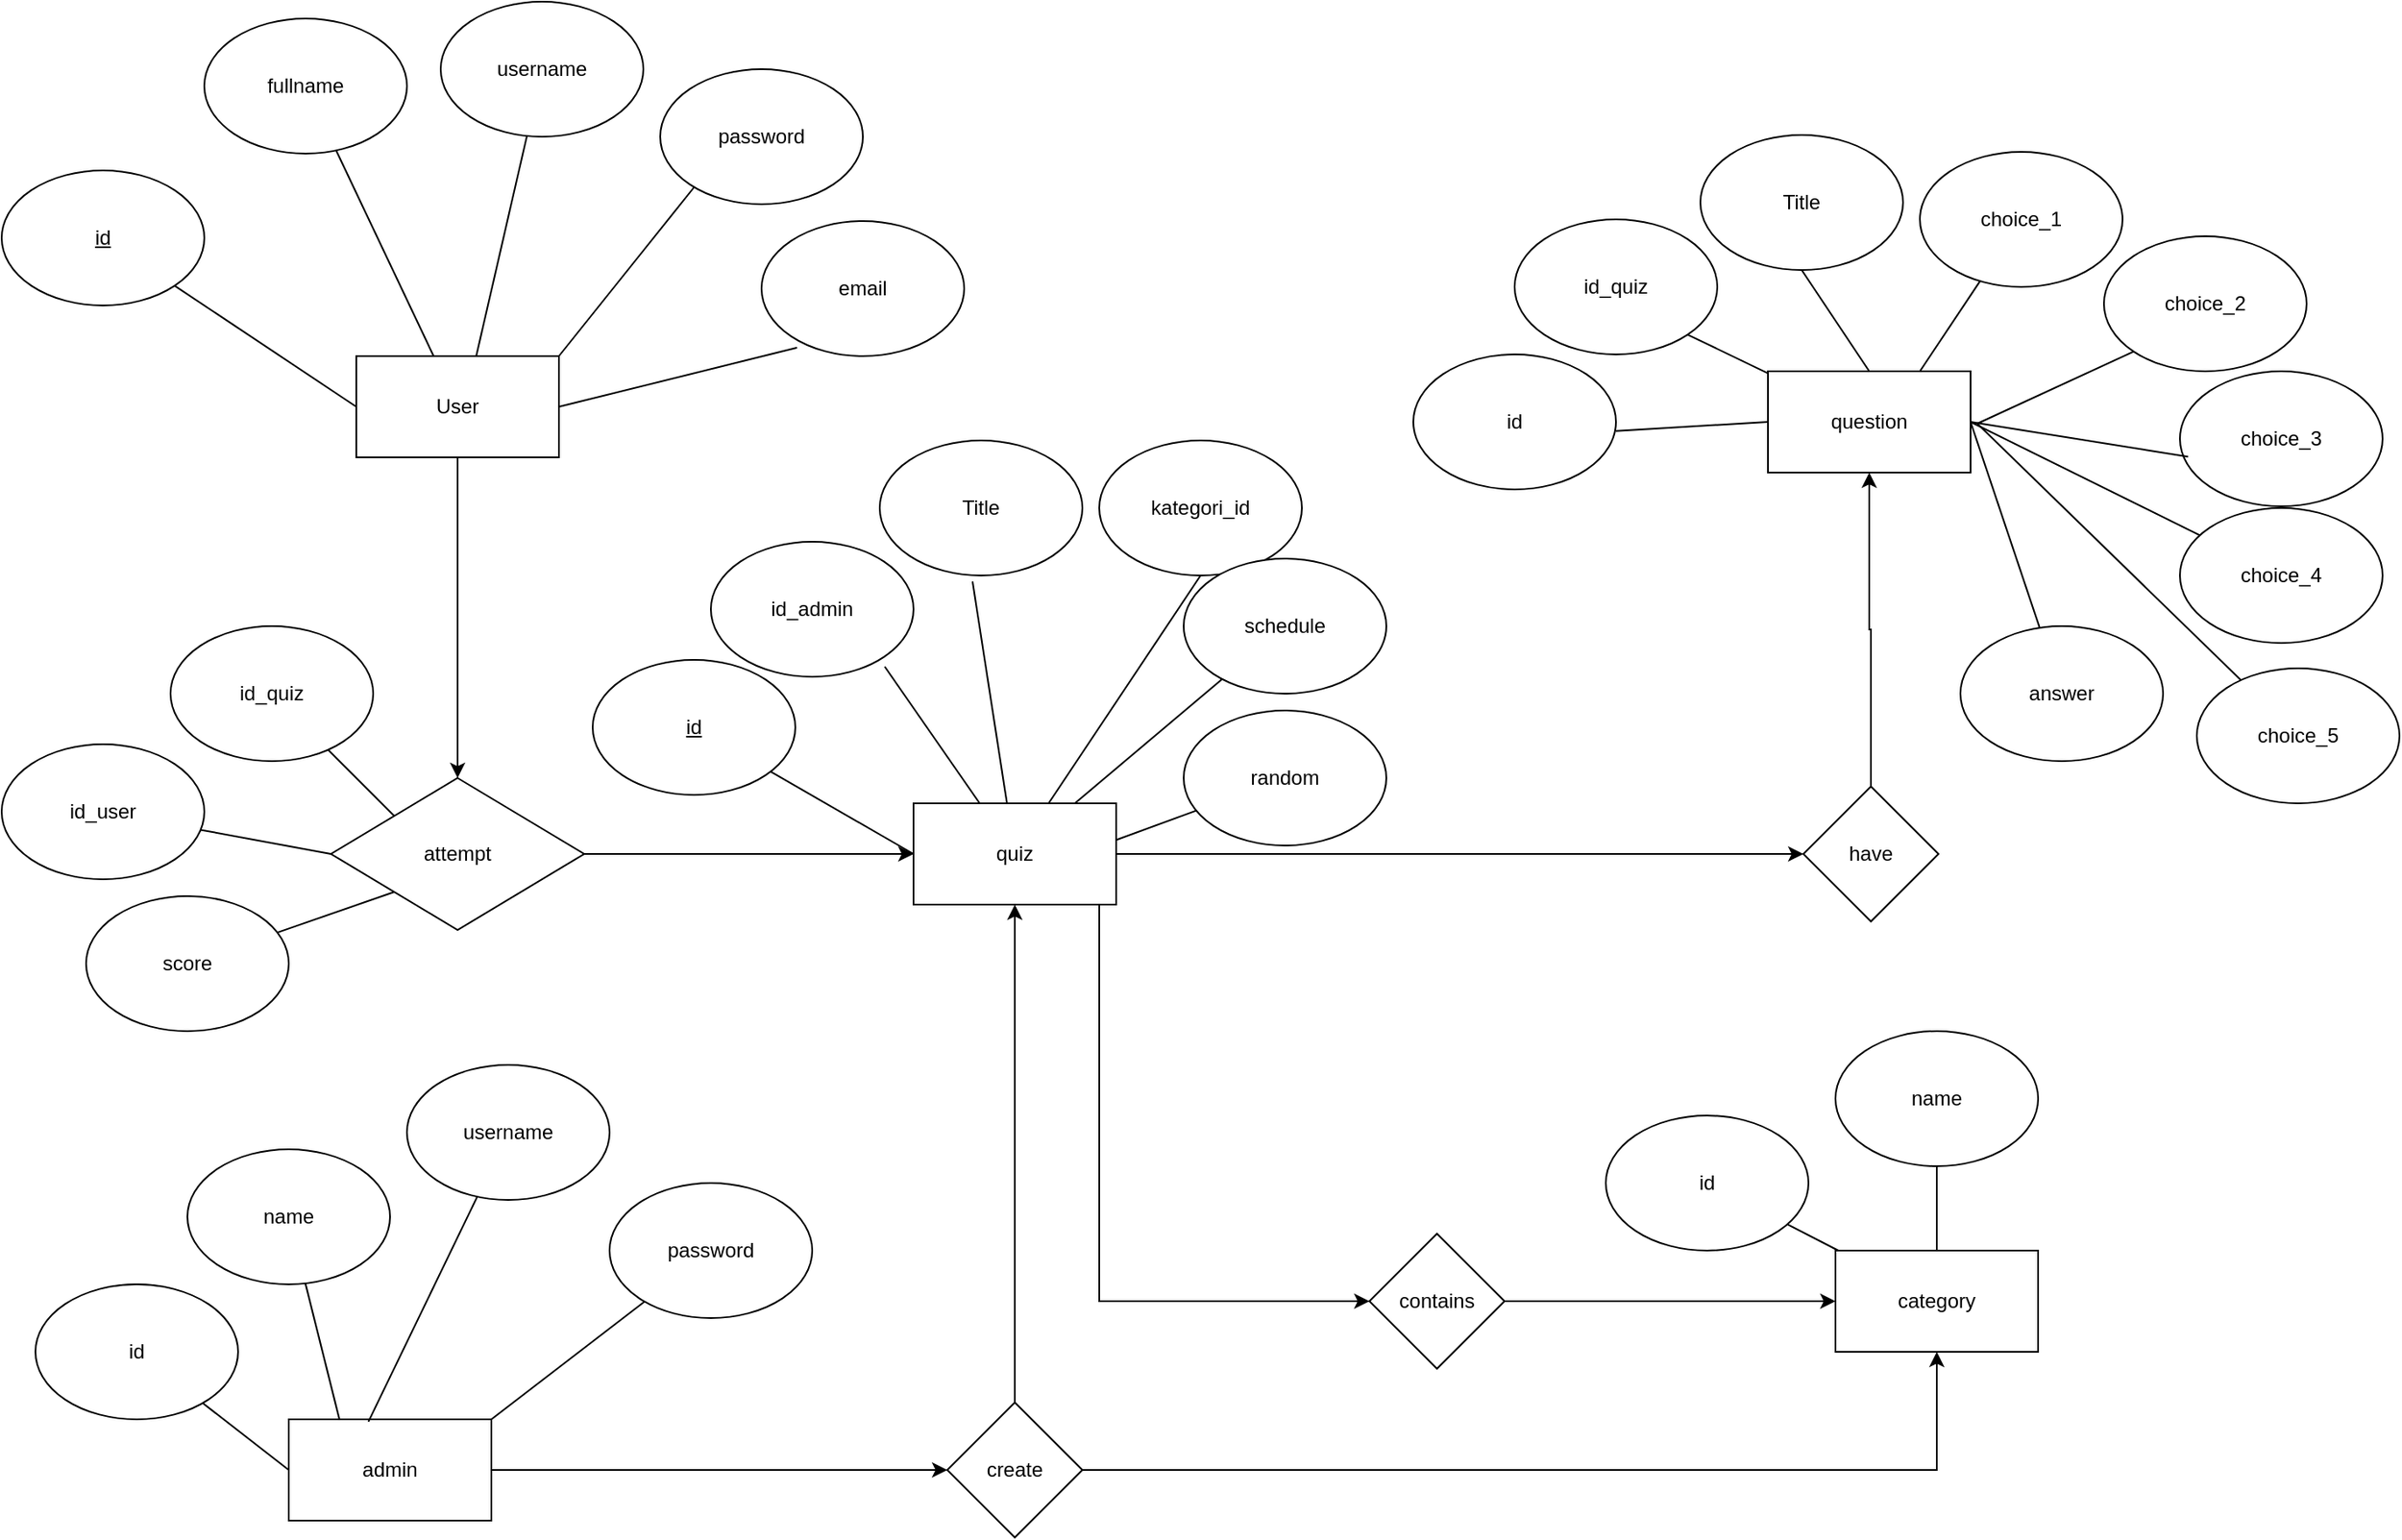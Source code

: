 <mxfile version="24.0.1" type="device">
  <diagram name="Page-1" id="Qb6bMSQEW6Jbz9eqjURc">
    <mxGraphModel dx="1687" dy="868" grid="1" gridSize="10" guides="1" tooltips="1" connect="1" arrows="1" fold="1" page="1" pageScale="1" pageWidth="850" pageHeight="1100" math="0" shadow="0">
      <root>
        <mxCell id="0" />
        <mxCell id="1" parent="0" />
        <mxCell id="EavETX-BDon8GQSfiyvn-32" style="edgeStyle=orthogonalEdgeStyle;rounded=0;orthogonalLoop=1;jettySize=auto;html=1;" edge="1" parent="1" source="EavETX-BDon8GQSfiyvn-1" target="EavETX-BDon8GQSfiyvn-31">
          <mxGeometry relative="1" as="geometry" />
        </mxCell>
        <mxCell id="EavETX-BDon8GQSfiyvn-1" value="User" style="rounded=0;whiteSpace=wrap;html=1;" vertex="1" parent="1">
          <mxGeometry x="240" y="210" width="120" height="60" as="geometry" />
        </mxCell>
        <mxCell id="EavETX-BDon8GQSfiyvn-2" value="id" style="ellipse;whiteSpace=wrap;html=1;fontStyle=4" vertex="1" parent="1">
          <mxGeometry x="30" y="100" width="120" height="80" as="geometry" />
        </mxCell>
        <mxCell id="EavETX-BDon8GQSfiyvn-3" value="fullname" style="ellipse;whiteSpace=wrap;html=1;" vertex="1" parent="1">
          <mxGeometry x="150" y="10" width="120" height="80" as="geometry" />
        </mxCell>
        <mxCell id="EavETX-BDon8GQSfiyvn-6" value="username" style="ellipse;whiteSpace=wrap;html=1;" vertex="1" parent="1">
          <mxGeometry x="290" width="120" height="80" as="geometry" />
        </mxCell>
        <mxCell id="EavETX-BDon8GQSfiyvn-7" value="password" style="ellipse;whiteSpace=wrap;html=1;" vertex="1" parent="1">
          <mxGeometry x="420" y="40" width="120" height="80" as="geometry" />
        </mxCell>
        <mxCell id="EavETX-BDon8GQSfiyvn-8" value="email" style="ellipse;whiteSpace=wrap;html=1;" vertex="1" parent="1">
          <mxGeometry x="480" y="130" width="120" height="80" as="geometry" />
        </mxCell>
        <mxCell id="EavETX-BDon8GQSfiyvn-11" value="" style="endArrow=none;html=1;rounded=0;" edge="1" parent="1" target="EavETX-BDon8GQSfiyvn-7">
          <mxGeometry width="50" height="50" relative="1" as="geometry">
            <mxPoint x="360" y="210" as="sourcePoint" />
            <mxPoint x="330" y="220" as="targetPoint" />
            <Array as="points">
              <mxPoint x="440" y="110" />
            </Array>
          </mxGeometry>
        </mxCell>
        <mxCell id="EavETX-BDon8GQSfiyvn-12" value="" style="endArrow=none;html=1;rounded=0;entryX=0.175;entryY=0.938;entryDx=0;entryDy=0;entryPerimeter=0;exitX=1;exitY=0.5;exitDx=0;exitDy=0;" edge="1" parent="1" source="EavETX-BDon8GQSfiyvn-1" target="EavETX-BDon8GQSfiyvn-8">
          <mxGeometry width="50" height="50" relative="1" as="geometry">
            <mxPoint x="280" y="270" as="sourcePoint" />
            <mxPoint x="330" y="220" as="targetPoint" />
          </mxGeometry>
        </mxCell>
        <mxCell id="EavETX-BDon8GQSfiyvn-13" value="" style="endArrow=none;html=1;rounded=0;exitX=0.592;exitY=0;exitDx=0;exitDy=0;exitPerimeter=0;" edge="1" parent="1" source="EavETX-BDon8GQSfiyvn-1" target="EavETX-BDon8GQSfiyvn-6">
          <mxGeometry width="50" height="50" relative="1" as="geometry">
            <mxPoint x="280" y="270" as="sourcePoint" />
            <mxPoint x="330" y="220" as="targetPoint" />
          </mxGeometry>
        </mxCell>
        <mxCell id="EavETX-BDon8GQSfiyvn-14" value="" style="endArrow=none;html=1;rounded=0;" edge="1" parent="1" source="EavETX-BDon8GQSfiyvn-1" target="EavETX-BDon8GQSfiyvn-3">
          <mxGeometry width="50" height="50" relative="1" as="geometry">
            <mxPoint x="280" y="270" as="sourcePoint" />
            <mxPoint x="330" y="220" as="targetPoint" />
          </mxGeometry>
        </mxCell>
        <mxCell id="EavETX-BDon8GQSfiyvn-15" value="" style="endArrow=none;html=1;rounded=0;" edge="1" parent="1" target="EavETX-BDon8GQSfiyvn-2">
          <mxGeometry width="50" height="50" relative="1" as="geometry">
            <mxPoint x="240" y="240" as="sourcePoint" />
            <mxPoint x="330" y="220" as="targetPoint" />
          </mxGeometry>
        </mxCell>
        <mxCell id="EavETX-BDon8GQSfiyvn-50" style="edgeStyle=orthogonalEdgeStyle;rounded=0;orthogonalLoop=1;jettySize=auto;html=1;entryX=0;entryY=0.5;entryDx=0;entryDy=0;" edge="1" parent="1" source="EavETX-BDon8GQSfiyvn-16" target="EavETX-BDon8GQSfiyvn-46">
          <mxGeometry relative="1" as="geometry" />
        </mxCell>
        <mxCell id="EavETX-BDon8GQSfiyvn-57" style="edgeStyle=orthogonalEdgeStyle;rounded=0;orthogonalLoop=1;jettySize=auto;html=1;" edge="1" parent="1" source="EavETX-BDon8GQSfiyvn-16" target="EavETX-BDon8GQSfiyvn-56">
          <mxGeometry relative="1" as="geometry">
            <Array as="points">
              <mxPoint x="680" y="770" />
            </Array>
          </mxGeometry>
        </mxCell>
        <mxCell id="EavETX-BDon8GQSfiyvn-16" value="quiz" style="rounded=0;whiteSpace=wrap;html=1;" vertex="1" parent="1">
          <mxGeometry x="570" y="475" width="120" height="60" as="geometry" />
        </mxCell>
        <mxCell id="EavETX-BDon8GQSfiyvn-17" value="id" style="ellipse;whiteSpace=wrap;html=1;fontStyle=4" vertex="1" parent="1">
          <mxGeometry x="380" y="390" width="120" height="80" as="geometry" />
        </mxCell>
        <mxCell id="EavETX-BDon8GQSfiyvn-19" value="id_admin" style="ellipse;whiteSpace=wrap;html=1;" vertex="1" parent="1">
          <mxGeometry x="450" y="320" width="120" height="80" as="geometry" />
        </mxCell>
        <mxCell id="EavETX-BDon8GQSfiyvn-20" value="Title" style="ellipse;whiteSpace=wrap;html=1;" vertex="1" parent="1">
          <mxGeometry x="550" y="260" width="120" height="80" as="geometry" />
        </mxCell>
        <mxCell id="EavETX-BDon8GQSfiyvn-22" value="kategori_id" style="ellipse;whiteSpace=wrap;html=1;" vertex="1" parent="1">
          <mxGeometry x="680" y="260" width="120" height="80" as="geometry" />
        </mxCell>
        <mxCell id="EavETX-BDon8GQSfiyvn-23" value="schedule" style="ellipse;whiteSpace=wrap;html=1;" vertex="1" parent="1">
          <mxGeometry x="730" y="330" width="120" height="80" as="geometry" />
        </mxCell>
        <mxCell id="EavETX-BDon8GQSfiyvn-24" value="random" style="ellipse;whiteSpace=wrap;html=1;" vertex="1" parent="1">
          <mxGeometry x="730" y="420" width="120" height="80" as="geometry" />
        </mxCell>
        <mxCell id="EavETX-BDon8GQSfiyvn-25" value="" style="endArrow=none;html=1;rounded=0;" edge="1" parent="1" source="EavETX-BDon8GQSfiyvn-16" target="EavETX-BDon8GQSfiyvn-23">
          <mxGeometry width="50" height="50" relative="1" as="geometry">
            <mxPoint x="510" y="380" as="sourcePoint" />
            <mxPoint x="560" y="330" as="targetPoint" />
          </mxGeometry>
        </mxCell>
        <mxCell id="EavETX-BDon8GQSfiyvn-26" value="" style="endArrow=none;html=1;rounded=0;entryX=0.5;entryY=1;entryDx=0;entryDy=0;" edge="1" parent="1" source="EavETX-BDon8GQSfiyvn-16" target="EavETX-BDon8GQSfiyvn-22">
          <mxGeometry width="50" height="50" relative="1" as="geometry">
            <mxPoint x="510" y="380" as="sourcePoint" />
            <mxPoint x="560" y="330" as="targetPoint" />
          </mxGeometry>
        </mxCell>
        <mxCell id="EavETX-BDon8GQSfiyvn-27" value="" style="endArrow=none;html=1;rounded=0;exitX=0.858;exitY=0.925;exitDx=0;exitDy=0;exitPerimeter=0;" edge="1" parent="1" source="EavETX-BDon8GQSfiyvn-19" target="EavETX-BDon8GQSfiyvn-16">
          <mxGeometry width="50" height="50" relative="1" as="geometry">
            <mxPoint x="510" y="380" as="sourcePoint" />
            <mxPoint x="560" y="330" as="targetPoint" />
          </mxGeometry>
        </mxCell>
        <mxCell id="EavETX-BDon8GQSfiyvn-28" value="" style="endArrow=none;html=1;rounded=0;entryX=0.458;entryY=1.045;entryDx=0;entryDy=0;entryPerimeter=0;" edge="1" parent="1" source="EavETX-BDon8GQSfiyvn-16" target="EavETX-BDon8GQSfiyvn-20">
          <mxGeometry width="50" height="50" relative="1" as="geometry">
            <mxPoint x="510" y="380" as="sourcePoint" />
            <mxPoint x="550" y="340" as="targetPoint" />
          </mxGeometry>
        </mxCell>
        <mxCell id="EavETX-BDon8GQSfiyvn-29" value="" style="endArrow=none;html=1;rounded=0;exitX=0;exitY=0.5;exitDx=0;exitDy=0;" edge="1" parent="1" source="EavETX-BDon8GQSfiyvn-16" target="EavETX-BDon8GQSfiyvn-17">
          <mxGeometry width="50" height="50" relative="1" as="geometry">
            <mxPoint x="510" y="380" as="sourcePoint" />
            <mxPoint x="560" y="330" as="targetPoint" />
          </mxGeometry>
        </mxCell>
        <mxCell id="EavETX-BDon8GQSfiyvn-30" value="" style="endArrow=none;html=1;rounded=0;exitX=1.002;exitY=0.36;exitDx=0;exitDy=0;exitPerimeter=0;" edge="1" parent="1" source="EavETX-BDon8GQSfiyvn-16" target="EavETX-BDon8GQSfiyvn-24">
          <mxGeometry width="50" height="50" relative="1" as="geometry">
            <mxPoint x="673" y="480" as="sourcePoint" />
            <mxPoint x="759" y="419" as="targetPoint" />
          </mxGeometry>
        </mxCell>
        <mxCell id="EavETX-BDon8GQSfiyvn-33" style="edgeStyle=orthogonalEdgeStyle;rounded=0;orthogonalLoop=1;jettySize=auto;html=1;" edge="1" parent="1" source="EavETX-BDon8GQSfiyvn-31" target="EavETX-BDon8GQSfiyvn-16">
          <mxGeometry relative="1" as="geometry" />
        </mxCell>
        <mxCell id="EavETX-BDon8GQSfiyvn-31" value="&lt;div&gt;attempt&lt;/div&gt;" style="rhombus;whiteSpace=wrap;html=1;" vertex="1" parent="1">
          <mxGeometry x="225" y="460" width="150" height="90" as="geometry" />
        </mxCell>
        <mxCell id="EavETX-BDon8GQSfiyvn-34" value="question" style="rounded=0;whiteSpace=wrap;html=1;" vertex="1" parent="1">
          <mxGeometry x="1076" y="219" width="120" height="60" as="geometry" />
        </mxCell>
        <mxCell id="EavETX-BDon8GQSfiyvn-35" value="id" style="ellipse;whiteSpace=wrap;html=1;" vertex="1" parent="1">
          <mxGeometry x="866" y="209" width="120" height="80" as="geometry" />
        </mxCell>
        <mxCell id="EavETX-BDon8GQSfiyvn-36" value="id_quiz" style="ellipse;whiteSpace=wrap;html=1;" vertex="1" parent="1">
          <mxGeometry x="926" y="129" width="120" height="80" as="geometry" />
        </mxCell>
        <mxCell id="EavETX-BDon8GQSfiyvn-37" value="Title" style="ellipse;whiteSpace=wrap;html=1;" vertex="1" parent="1">
          <mxGeometry x="1036" y="79" width="120" height="80" as="geometry" />
        </mxCell>
        <mxCell id="EavETX-BDon8GQSfiyvn-38" value="choice_1" style="ellipse;whiteSpace=wrap;html=1;" vertex="1" parent="1">
          <mxGeometry x="1166" y="89" width="120" height="80" as="geometry" />
        </mxCell>
        <mxCell id="EavETX-BDon8GQSfiyvn-39" value="answer" style="ellipse;whiteSpace=wrap;html=1;" vertex="1" parent="1">
          <mxGeometry x="1190" y="370" width="120" height="80" as="geometry" />
        </mxCell>
        <mxCell id="EavETX-BDon8GQSfiyvn-40" value="" style="endArrow=none;html=1;rounded=0;exitX=0.5;exitY=0;exitDx=0;exitDy=0;entryX=0.5;entryY=1;entryDx=0;entryDy=0;" edge="1" parent="1" source="EavETX-BDon8GQSfiyvn-34" target="EavETX-BDon8GQSfiyvn-37">
          <mxGeometry width="50" height="50" relative="1" as="geometry">
            <mxPoint x="1166" y="89" as="sourcePoint" />
            <mxPoint x="1216" y="39" as="targetPoint" />
          </mxGeometry>
        </mxCell>
        <mxCell id="EavETX-BDon8GQSfiyvn-41" value="" style="endArrow=none;html=1;rounded=0;exitX=0.75;exitY=0;exitDx=0;exitDy=0;" edge="1" parent="1" source="EavETX-BDon8GQSfiyvn-34" target="EavETX-BDon8GQSfiyvn-38">
          <mxGeometry width="50" height="50" relative="1" as="geometry">
            <mxPoint x="1146" y="229" as="sourcePoint" />
            <mxPoint x="1106" y="169" as="targetPoint" />
          </mxGeometry>
        </mxCell>
        <mxCell id="EavETX-BDon8GQSfiyvn-42" value="" style="endArrow=none;html=1;rounded=0;exitX=1;exitY=0.5;exitDx=0;exitDy=0;" edge="1" parent="1" source="EavETX-BDon8GQSfiyvn-34" target="EavETX-BDon8GQSfiyvn-39">
          <mxGeometry width="50" height="50" relative="1" as="geometry">
            <mxPoint x="1176" y="229" as="sourcePoint" />
            <mxPoint x="1212" y="176" as="targetPoint" />
          </mxGeometry>
        </mxCell>
        <mxCell id="EavETX-BDon8GQSfiyvn-43" value="" style="endArrow=none;html=1;rounded=0;exitX=1;exitY=1;exitDx=0;exitDy=0;" edge="1" parent="1" source="EavETX-BDon8GQSfiyvn-36" target="EavETX-BDon8GQSfiyvn-34">
          <mxGeometry width="50" height="50" relative="1" as="geometry">
            <mxPoint x="1206" y="259" as="sourcePoint" />
            <mxPoint x="1251" y="245" as="targetPoint" />
          </mxGeometry>
        </mxCell>
        <mxCell id="EavETX-BDon8GQSfiyvn-44" value="" style="endArrow=none;html=1;rounded=0;exitX=1;exitY=0.567;exitDx=0;exitDy=0;entryX=0;entryY=0.5;entryDx=0;entryDy=0;exitPerimeter=0;" edge="1" parent="1" source="EavETX-BDon8GQSfiyvn-35" target="EavETX-BDon8GQSfiyvn-34">
          <mxGeometry width="50" height="50" relative="1" as="geometry">
            <mxPoint x="1038" y="207" as="sourcePoint" />
            <mxPoint x="1086" y="230" as="targetPoint" />
          </mxGeometry>
        </mxCell>
        <mxCell id="EavETX-BDon8GQSfiyvn-48" style="edgeStyle=orthogonalEdgeStyle;rounded=0;orthogonalLoop=1;jettySize=auto;html=1;entryX=0.5;entryY=1;entryDx=0;entryDy=0;" edge="1" parent="1" source="EavETX-BDon8GQSfiyvn-46" target="EavETX-BDon8GQSfiyvn-34">
          <mxGeometry relative="1" as="geometry" />
        </mxCell>
        <mxCell id="EavETX-BDon8GQSfiyvn-46" value="have" style="rhombus;whiteSpace=wrap;html=1;" vertex="1" parent="1">
          <mxGeometry x="1097" y="465" width="80" height="80" as="geometry" />
        </mxCell>
        <mxCell id="EavETX-BDon8GQSfiyvn-51" value="choice_2" style="ellipse;whiteSpace=wrap;html=1;" vertex="1" parent="1">
          <mxGeometry x="1275" y="139" width="120" height="80" as="geometry" />
        </mxCell>
        <mxCell id="EavETX-BDon8GQSfiyvn-52" value="choice_3" style="ellipse;whiteSpace=wrap;html=1;" vertex="1" parent="1">
          <mxGeometry x="1320" y="219" width="120" height="80" as="geometry" />
        </mxCell>
        <mxCell id="EavETX-BDon8GQSfiyvn-53" value="choice_4" style="ellipse;whiteSpace=wrap;html=1;" vertex="1" parent="1">
          <mxGeometry x="1320" y="300" width="120" height="80" as="geometry" />
        </mxCell>
        <mxCell id="EavETX-BDon8GQSfiyvn-54" value="choice_5" style="ellipse;whiteSpace=wrap;html=1;" vertex="1" parent="1">
          <mxGeometry x="1330" y="395" width="120" height="80" as="geometry" />
        </mxCell>
        <mxCell id="EavETX-BDon8GQSfiyvn-59" style="edgeStyle=orthogonalEdgeStyle;rounded=0;orthogonalLoop=1;jettySize=auto;html=1;" edge="1" parent="1" source="EavETX-BDon8GQSfiyvn-56" target="EavETX-BDon8GQSfiyvn-58">
          <mxGeometry relative="1" as="geometry" />
        </mxCell>
        <mxCell id="EavETX-BDon8GQSfiyvn-56" value="contains" style="rhombus;whiteSpace=wrap;html=1;" vertex="1" parent="1">
          <mxGeometry x="840" y="730" width="80" height="80" as="geometry" />
        </mxCell>
        <mxCell id="EavETX-BDon8GQSfiyvn-58" value="category" style="rounded=0;whiteSpace=wrap;html=1;" vertex="1" parent="1">
          <mxGeometry x="1116" y="740" width="120" height="60" as="geometry" />
        </mxCell>
        <mxCell id="EavETX-BDon8GQSfiyvn-60" value="id" style="ellipse;whiteSpace=wrap;html=1;" vertex="1" parent="1">
          <mxGeometry x="980" y="660" width="120" height="80" as="geometry" />
        </mxCell>
        <mxCell id="EavETX-BDon8GQSfiyvn-61" value="name" style="ellipse;whiteSpace=wrap;html=1;" vertex="1" parent="1">
          <mxGeometry x="1116" y="610" width="120" height="80" as="geometry" />
        </mxCell>
        <mxCell id="EavETX-BDon8GQSfiyvn-62" value="" style="endArrow=none;html=1;rounded=0;" edge="1" parent="1" source="EavETX-BDon8GQSfiyvn-58" target="EavETX-BDon8GQSfiyvn-60">
          <mxGeometry width="50" height="50" relative="1" as="geometry">
            <mxPoint x="1170" y="600" as="sourcePoint" />
            <mxPoint x="1220" y="550" as="targetPoint" />
          </mxGeometry>
        </mxCell>
        <mxCell id="EavETX-BDon8GQSfiyvn-63" value="" style="endArrow=none;html=1;rounded=0;entryX=0.5;entryY=1;entryDx=0;entryDy=0;" edge="1" parent="1" source="EavETX-BDon8GQSfiyvn-58" target="EavETX-BDon8GQSfiyvn-61">
          <mxGeometry width="50" height="50" relative="1" as="geometry">
            <mxPoint x="1128" y="750" as="sourcePoint" />
            <mxPoint x="1098" y="734" as="targetPoint" />
          </mxGeometry>
        </mxCell>
        <mxCell id="EavETX-BDon8GQSfiyvn-67" style="edgeStyle=orthogonalEdgeStyle;rounded=0;orthogonalLoop=1;jettySize=auto;html=1;" edge="1" parent="1" source="EavETX-BDon8GQSfiyvn-64" target="EavETX-BDon8GQSfiyvn-65">
          <mxGeometry relative="1" as="geometry" />
        </mxCell>
        <mxCell id="EavETX-BDon8GQSfiyvn-64" value="admin" style="rounded=0;whiteSpace=wrap;html=1;" vertex="1" parent="1">
          <mxGeometry x="200" y="840" width="120" height="60" as="geometry" />
        </mxCell>
        <mxCell id="EavETX-BDon8GQSfiyvn-66" style="edgeStyle=orthogonalEdgeStyle;rounded=0;orthogonalLoop=1;jettySize=auto;html=1;" edge="1" parent="1" source="EavETX-BDon8GQSfiyvn-65" target="EavETX-BDon8GQSfiyvn-16">
          <mxGeometry relative="1" as="geometry" />
        </mxCell>
        <mxCell id="EavETX-BDon8GQSfiyvn-68" style="edgeStyle=orthogonalEdgeStyle;rounded=0;orthogonalLoop=1;jettySize=auto;html=1;entryX=0.5;entryY=1;entryDx=0;entryDy=0;" edge="1" parent="1" source="EavETX-BDon8GQSfiyvn-65" target="EavETX-BDon8GQSfiyvn-58">
          <mxGeometry relative="1" as="geometry" />
        </mxCell>
        <mxCell id="EavETX-BDon8GQSfiyvn-65" value="create" style="rhombus;whiteSpace=wrap;html=1;" vertex="1" parent="1">
          <mxGeometry x="590" y="830" width="80" height="80" as="geometry" />
        </mxCell>
        <mxCell id="EavETX-BDon8GQSfiyvn-69" value="id" style="ellipse;whiteSpace=wrap;html=1;" vertex="1" parent="1">
          <mxGeometry x="50" y="760" width="120" height="80" as="geometry" />
        </mxCell>
        <mxCell id="EavETX-BDon8GQSfiyvn-70" value="name" style="ellipse;whiteSpace=wrap;html=1;" vertex="1" parent="1">
          <mxGeometry x="140" y="680" width="120" height="80" as="geometry" />
        </mxCell>
        <mxCell id="EavETX-BDon8GQSfiyvn-71" value="username" style="ellipse;whiteSpace=wrap;html=1;" vertex="1" parent="1">
          <mxGeometry x="270" y="630" width="120" height="80" as="geometry" />
        </mxCell>
        <mxCell id="EavETX-BDon8GQSfiyvn-72" value="password" style="ellipse;whiteSpace=wrap;html=1;" vertex="1" parent="1">
          <mxGeometry x="390" y="700" width="120" height="80" as="geometry" />
        </mxCell>
        <mxCell id="EavETX-BDon8GQSfiyvn-73" value="" style="endArrow=none;html=1;rounded=0;exitX=0.393;exitY=0.024;exitDx=0;exitDy=0;exitPerimeter=0;" edge="1" parent="1" source="EavETX-BDon8GQSfiyvn-64" target="EavETX-BDon8GQSfiyvn-71">
          <mxGeometry width="50" height="50" relative="1" as="geometry">
            <mxPoint x="580" y="640" as="sourcePoint" />
            <mxPoint x="630" y="590" as="targetPoint" />
          </mxGeometry>
        </mxCell>
        <mxCell id="EavETX-BDon8GQSfiyvn-74" value="" style="endArrow=none;html=1;rounded=0;exitX=1;exitY=0;exitDx=0;exitDy=0;" edge="1" parent="1" source="EavETX-BDon8GQSfiyvn-64" target="EavETX-BDon8GQSfiyvn-72">
          <mxGeometry width="50" height="50" relative="1" as="geometry">
            <mxPoint x="580" y="640" as="sourcePoint" />
            <mxPoint x="630" y="590" as="targetPoint" />
          </mxGeometry>
        </mxCell>
        <mxCell id="EavETX-BDon8GQSfiyvn-75" value="" style="endArrow=none;html=1;rounded=0;exitX=0.25;exitY=0;exitDx=0;exitDy=0;" edge="1" parent="1" source="EavETX-BDon8GQSfiyvn-64" target="EavETX-BDon8GQSfiyvn-70">
          <mxGeometry width="50" height="50" relative="1" as="geometry">
            <mxPoint x="330" y="850" as="sourcePoint" />
            <mxPoint x="421" y="780" as="targetPoint" />
          </mxGeometry>
        </mxCell>
        <mxCell id="EavETX-BDon8GQSfiyvn-76" value="" style="endArrow=none;html=1;rounded=0;exitX=0;exitY=0.5;exitDx=0;exitDy=0;" edge="1" parent="1" source="EavETX-BDon8GQSfiyvn-64" target="EavETX-BDon8GQSfiyvn-69">
          <mxGeometry width="50" height="50" relative="1" as="geometry">
            <mxPoint x="240" y="850" as="sourcePoint" />
            <mxPoint x="220" y="769" as="targetPoint" />
          </mxGeometry>
        </mxCell>
        <mxCell id="EavETX-BDon8GQSfiyvn-77" value="" style="endArrow=none;html=1;rounded=0;exitX=0;exitY=0;exitDx=0;exitDy=0;" edge="1" parent="1" source="EavETX-BDon8GQSfiyvn-31" target="EavETX-BDon8GQSfiyvn-78">
          <mxGeometry width="50" height="50" relative="1" as="geometry">
            <mxPoint x="580" y="400" as="sourcePoint" />
            <mxPoint x="130" y="430" as="targetPoint" />
          </mxGeometry>
        </mxCell>
        <mxCell id="EavETX-BDon8GQSfiyvn-78" value="id_quiz" style="ellipse;whiteSpace=wrap;html=1;" vertex="1" parent="1">
          <mxGeometry x="130" y="370" width="120" height="80" as="geometry" />
        </mxCell>
        <mxCell id="EavETX-BDon8GQSfiyvn-79" value="id_user" style="ellipse;whiteSpace=wrap;html=1;" vertex="1" parent="1">
          <mxGeometry x="30" y="440" width="120" height="80" as="geometry" />
        </mxCell>
        <mxCell id="EavETX-BDon8GQSfiyvn-81" value="" style="endArrow=none;html=1;rounded=0;exitX=0;exitY=0.5;exitDx=0;exitDy=0;" edge="1" parent="1" source="EavETX-BDon8GQSfiyvn-31" target="EavETX-BDon8GQSfiyvn-79">
          <mxGeometry width="50" height="50" relative="1" as="geometry">
            <mxPoint x="580" y="400" as="sourcePoint" />
            <mxPoint x="630" y="350" as="targetPoint" />
          </mxGeometry>
        </mxCell>
        <mxCell id="EavETX-BDon8GQSfiyvn-82" value="" style="endArrow=none;html=1;rounded=0;exitX=0;exitY=1;exitDx=0;exitDy=0;" edge="1" parent="1" source="EavETX-BDon8GQSfiyvn-31" target="EavETX-BDon8GQSfiyvn-83">
          <mxGeometry width="50" height="50" relative="1" as="geometry">
            <mxPoint x="580" y="400" as="sourcePoint" />
            <mxPoint x="200" y="580" as="targetPoint" />
          </mxGeometry>
        </mxCell>
        <mxCell id="EavETX-BDon8GQSfiyvn-83" value="score" style="ellipse;whiteSpace=wrap;html=1;" vertex="1" parent="1">
          <mxGeometry x="80" y="530" width="120" height="80" as="geometry" />
        </mxCell>
        <mxCell id="EavETX-BDon8GQSfiyvn-84" value="" style="endArrow=none;html=1;rounded=0;entryX=0;entryY=1;entryDx=0;entryDy=0;" edge="1" parent="1" target="EavETX-BDon8GQSfiyvn-51">
          <mxGeometry width="50" height="50" relative="1" as="geometry">
            <mxPoint x="1200" y="250" as="sourcePoint" />
            <mxPoint x="630" y="470" as="targetPoint" />
          </mxGeometry>
        </mxCell>
        <mxCell id="EavETX-BDon8GQSfiyvn-85" value="" style="endArrow=none;html=1;rounded=0;entryX=0.04;entryY=0.633;entryDx=0;entryDy=0;exitX=1;exitY=0.5;exitDx=0;exitDy=0;entryPerimeter=0;" edge="1" parent="1" source="EavETX-BDon8GQSfiyvn-34" target="EavETX-BDon8GQSfiyvn-52">
          <mxGeometry width="50" height="50" relative="1" as="geometry">
            <mxPoint x="1200" y="260" as="sourcePoint" />
            <mxPoint x="1303" y="217" as="targetPoint" />
          </mxGeometry>
        </mxCell>
        <mxCell id="EavETX-BDon8GQSfiyvn-86" value="" style="endArrow=none;html=1;rounded=0;exitX=1;exitY=0.5;exitDx=0;exitDy=0;" edge="1" parent="1" source="EavETX-BDon8GQSfiyvn-34" target="EavETX-BDon8GQSfiyvn-53">
          <mxGeometry width="50" height="50" relative="1" as="geometry">
            <mxPoint x="1206" y="259" as="sourcePoint" />
            <mxPoint x="1335" y="280" as="targetPoint" />
          </mxGeometry>
        </mxCell>
        <mxCell id="EavETX-BDon8GQSfiyvn-87" value="" style="endArrow=none;html=1;rounded=0;" edge="1" parent="1" target="EavETX-BDon8GQSfiyvn-54">
          <mxGeometry width="50" height="50" relative="1" as="geometry">
            <mxPoint x="1200" y="250" as="sourcePoint" />
            <mxPoint x="1342" y="326" as="targetPoint" />
          </mxGeometry>
        </mxCell>
      </root>
    </mxGraphModel>
  </diagram>
</mxfile>
